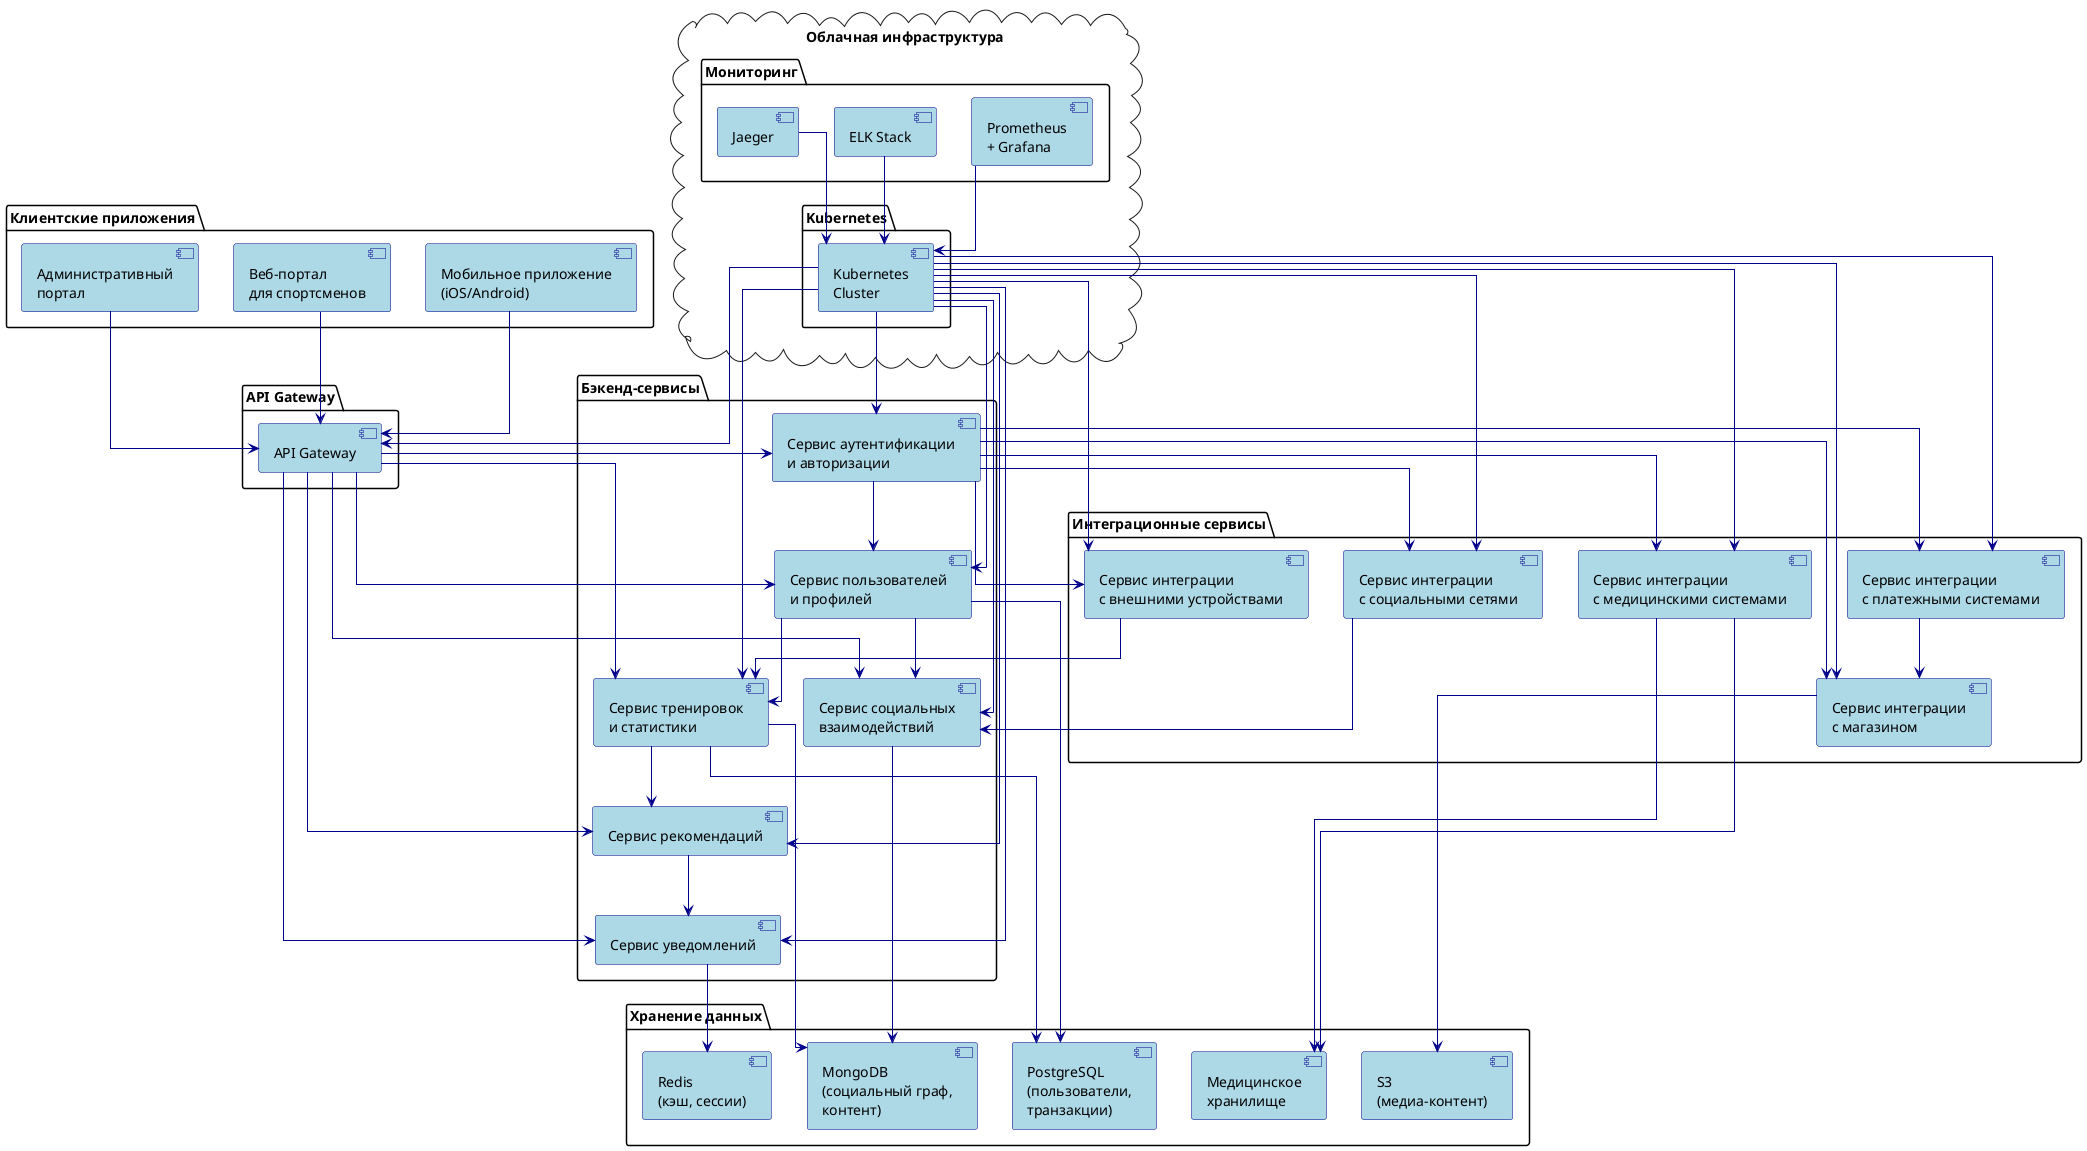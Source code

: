 @startuml Концептуальная архитектура

!define RECTANGLE component
skinparam linetype ortho
skinparam backgroundColor white
skinparam component {
    BackgroundColor LightBlue
    BorderColor DarkBlue
    ArrowColor DarkBlue
}

' Основные компоненты
package "Клиентские приложения" {
    RECTANGLE "Мобильное приложение\n(iOS/Android)" as mobile
    RECTANGLE "Веб-портал\nдля спортсменов" as web
    RECTANGLE "Административный\nпортал" as admin
}

package "API Gateway" {
    RECTANGLE "API Gateway" as gateway
}

package "Бэкенд-сервисы" {
    RECTANGLE "Сервис аутентификации\nи авторизации" as auth
    RECTANGLE "Сервис пользователей\nи профилей" as user
    RECTANGLE "Сервис социальных\nвзаимодействий" as social
    RECTANGLE "Сервис тренировок\nи статистики" as training
    RECTANGLE "Сервис рекомендаций" as recommendations
    RECTANGLE "Сервис уведомлений" as notifications
}

package "Интеграционные сервисы" {
    RECTANGLE "Сервис интеграции\nс внешними устройствами" as devices
    RECTANGLE "Сервис интеграции\nс социальными сетями" as social_networks
    RECTANGLE "Сервис интеграции\nс платежными системами" as payments
    RECTANGLE "Сервис интеграции\nс магазином" as store
    RECTANGLE "Сервис интеграции\nс медицинскими системами" as medical
}

package "Хранение данных" {
    RECTANGLE "MongoDB\n(социальный граф,\nконтент)" as mongodb
    RECTANGLE "PostgreSQL\n(пользователи,\nтранзакции)" as postgres
    RECTANGLE "Redis\n(кэш, сессии)" as redis
    RECTANGLE "S3\n(медиа-контент)" as s3
    RECTANGLE "Медицинское\nхранилище" as medical_storage
}

' Связи между компонентами
mobile --> gateway
web --> gateway
admin --> gateway

gateway --> auth
gateway --> user
gateway --> social
gateway --> training
gateway --> recommendations
gateway --> notifications

auth --> user
user --> social
user --> training
training --> recommendations
recommendations --> notifications

auth --> devices
auth --> social_networks
auth --> payments
auth --> store
auth --> medical

devices --> training
social_networks --> social
payments --> store
medical --> medical_storage

user --> postgres
social --> mongodb
training --> postgres
training --> mongodb
notifications --> redis
store --> s3
medical --> medical_storage

' Инфраструктура
cloud "Облачная инфраструктура" {
    package "Kubernetes" {
        RECTANGLE "Kubernetes\nCluster" as k8s
    }
    
    package "Мониторинг" {
        RECTANGLE "Prometheus\n+ Grafana" as monitoring
        RECTANGLE "ELK Stack" as logging
        RECTANGLE "Jaeger" as tracing
    }
}

k8s --> gateway
k8s --> auth
k8s --> user
k8s --> social
k8s --> training
k8s --> recommendations
k8s --> notifications
k8s --> devices
k8s --> social_networks
k8s --> payments
k8s --> store
k8s --> medical

monitoring --> k8s
logging --> k8s
tracing --> k8s

@enduml 